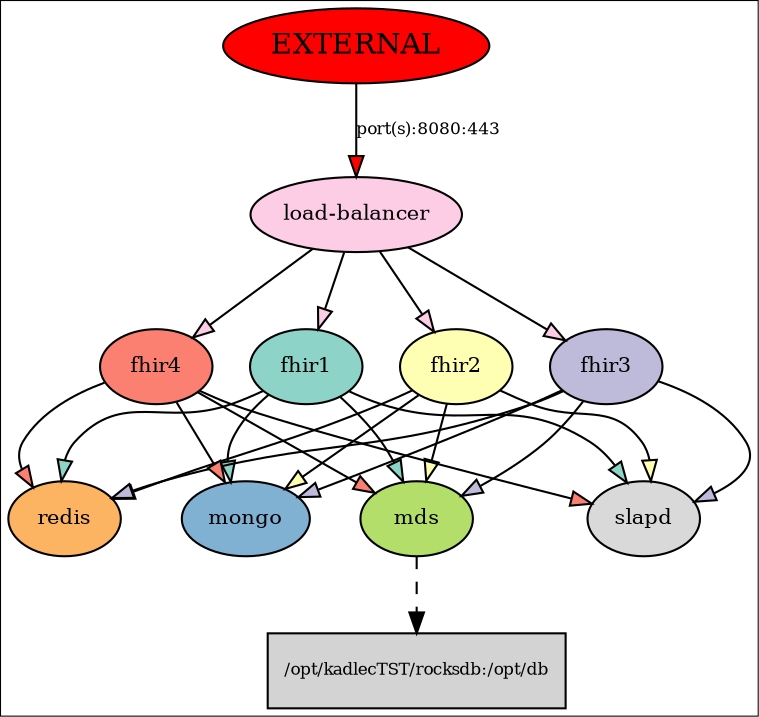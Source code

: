 
//
// Create a PNG file from the output using:
//
//     dot -Tpng -o compose.png < compose.dot
//
//  Larger graph with:
//
//     dot -Tpng -Gsize=8,8\! -o compose.png < compose.dot
//


digraph {
	graph [colorscheme=set312,
		rankdir=TB
	];
	fhir1	 [fillcolor="#8dd3c7",
		fontsize=10,
		style=filled];
	slapd	 [fillcolor="#d9d9d9",
		fontsize=10,
		style=filled];
	fhir1 -> slapd	 [fillcolor="#8dd3c7",
		fontsize=10,
		style=filled];
	redis	 [fillcolor="#fdb462",
		fontsize=10,
		style=filled];
	fhir1 -> redis	 [fillcolor="#8dd3c7",
		fontsize=10,
		style=filled];
	mongo	 [fillcolor="#80b1d3",
		fontsize=10,
		style=filled];
	fhir1 -> mongo	 [fillcolor="#8dd3c7",
		fontsize=10,
		style=filled];
	mds	 [fillcolor="#b3de69",
		fontsize=10,
		style=filled];
	fhir1 -> mds	 [fillcolor="#8dd3c7",
		fontsize=10,
		style=filled];
	"/opt/kadlecTST/rocksdb:/opt/db"	 [fillcolor=lightgrey,
		fontsize=8,
		shape=box,
		style=filled];
	mds -> "/opt/kadlecTST/rocksdb:/opt/db"	 [style=dashed];
	fhir2	 [fillcolor="#ffffb3",
		fontsize=10,
		style=filled];
	fhir2 -> slapd	 [fillcolor="#ffffb3",
		fontsize=10,
		style=filled];
	fhir2 -> redis	 [fillcolor="#ffffb3",
		fontsize=10,
		style=filled];
	fhir2 -> mongo	 [fillcolor="#ffffb3",
		fontsize=10,
		style=filled];
	fhir2 -> mds	 [fillcolor="#ffffb3",
		fontsize=10,
		style=filled];
	fhir3	 [fillcolor="#bebada",
		fontsize=10,
		style=filled];
	fhir3 -> slapd	 [fillcolor="#bebada",
		fontsize=10,
		style=filled];
	fhir3 -> redis	 [fillcolor="#bebada",
		fontsize=10,
		style=filled];
	fhir3 -> mongo	 [fillcolor="#bebada",
		fontsize=10,
		style=filled];
	fhir3 -> mds	 [fillcolor="#bebada",
		fontsize=10,
		style=filled];
	fhir4	 [fillcolor="#fb8072",
		fontsize=10,
		style=filled];
	fhir4 -> slapd	 [fillcolor="#fb8072",
		fontsize=10,
		style=filled];
	fhir4 -> redis	 [fillcolor="#fb8072",
		fontsize=10,
		style=filled];
	fhir4 -> mongo	 [fillcolor="#fb8072",
		fontsize=10,
		style=filled];
	fhir4 -> mds	 [fillcolor="#fb8072",
		fontsize=10,
		style=filled];
	"load-balancer"	 [fillcolor="#fccde5",
		fontsize=10,
		style=filled];
	"load-balancer" -> fhir1	 [fillcolor="#fccde5",
		fontsize=10,
		style=filled];
	"load-balancer" -> fhir2	 [fillcolor="#fccde5",
		fontsize=10,
		style=filled];
	"load-balancer" -> fhir3	 [fillcolor="#fccde5",
		fontsize=10,
		style=filled];
	"load-balancer" -> fhir4	 [fillcolor="#fccde5",
		fontsize=10,
		style=filled];
	EXTERNAL	 [fillcolor=red,
		style=filled];
	EXTERNAL -> "load-balancer"	 [fillcolor=red,
		fontsize=8,
		label="port(s):8080:443",
		style=filled];
}


